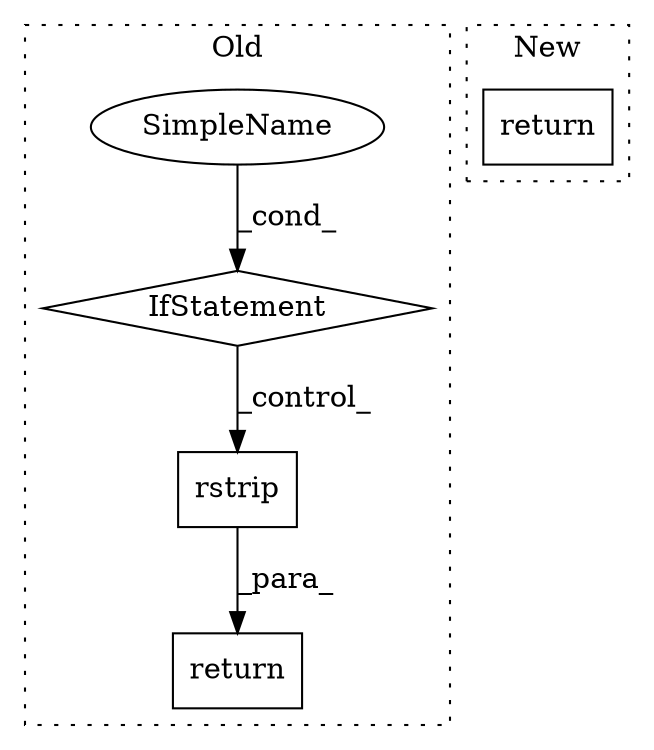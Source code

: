 digraph G {
subgraph cluster0 {
1 [label="rstrip" a="32" s="1696" l="8" shape="box"];
3 [label="return" a="41" s="352" l="7" shape="box"];
4 [label="IfStatement" a="25" s="1409" l="3" shape="diamond"];
5 [label="SimpleName" a="42" s="1401" l="8" shape="ellipse"];
label = "Old";
style="dotted";
}
subgraph cluster1 {
2 [label="return" a="41" s="300" l="7" shape="box"];
label = "New";
style="dotted";
}
1 -> 3 [label="_para_"];
4 -> 1 [label="_control_"];
5 -> 4 [label="_cond_"];
}